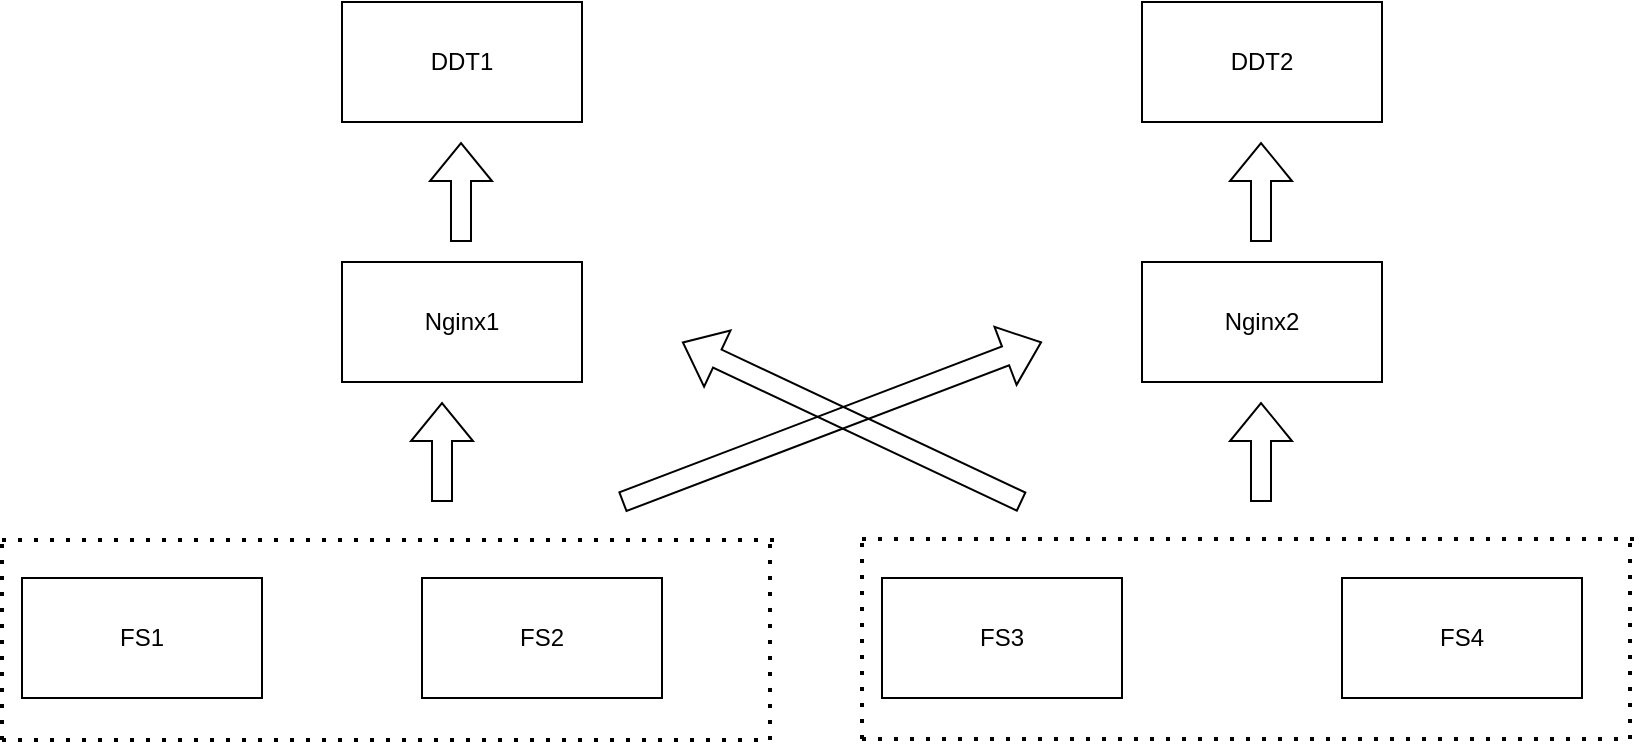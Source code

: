 <mxfile version="24.7.8">
  <diagram name="Page-1" id="uV0MO2vdJGIu-qZ7M7qc">
    <mxGraphModel dx="1050" dy="522" grid="1" gridSize="10" guides="1" tooltips="1" connect="1" arrows="1" fold="1" page="1" pageScale="1" pageWidth="850" pageHeight="1100" math="0" shadow="0">
      <root>
        <mxCell id="0" />
        <mxCell id="1" parent="0" />
        <mxCell id="waTlz56oQQh-r8g_81Fq-1" value="&lt;font style=&quot;vertical-align: inherit;&quot;&gt;&lt;font style=&quot;vertical-align: inherit;&quot;&gt;FS1&lt;/font&gt;&lt;/font&gt;" style="rounded=0;whiteSpace=wrap;html=1;" parent="1" vertex="1">
          <mxGeometry x="20" y="398" width="120" height="60" as="geometry" />
        </mxCell>
        <mxCell id="waTlz56oQQh-r8g_81Fq-3" value="&lt;font style=&quot;vertical-align: inherit;&quot;&gt;&lt;font style=&quot;vertical-align: inherit;&quot;&gt;FS2&lt;/font&gt;&lt;/font&gt;" style="rounded=0;whiteSpace=wrap;html=1;" parent="1" vertex="1">
          <mxGeometry x="220" y="398" width="120" height="60" as="geometry" />
        </mxCell>
        <mxCell id="waTlz56oQQh-r8g_81Fq-6" value="&lt;font style=&quot;vertical-align: inherit;&quot;&gt;&lt;font style=&quot;vertical-align: inherit;&quot;&gt;&lt;font style=&quot;vertical-align: inherit;&quot;&gt;&lt;font style=&quot;vertical-align: inherit;&quot;&gt;Nginx1&lt;/font&gt;&lt;/font&gt;&lt;/font&gt;&lt;/font&gt;" style="rounded=0;whiteSpace=wrap;html=1;" parent="1" vertex="1">
          <mxGeometry x="180" y="240" width="120" height="60" as="geometry" />
        </mxCell>
        <mxCell id="waTlz56oQQh-r8g_81Fq-7" value="&lt;font style=&quot;vertical-align: inherit;&quot;&gt;&lt;font style=&quot;vertical-align: inherit;&quot;&gt;Nginx2&lt;/font&gt;&lt;/font&gt;" style="rounded=0;whiteSpace=wrap;html=1;" parent="1" vertex="1">
          <mxGeometry x="580" y="240" width="120" height="60" as="geometry" />
        </mxCell>
        <mxCell id="waTlz56oQQh-r8g_81Fq-8" value="DDT1" style="rounded=0;whiteSpace=wrap;html=1;" parent="1" vertex="1">
          <mxGeometry x="180" y="110" width="120" height="60" as="geometry" />
        </mxCell>
        <mxCell id="waTlz56oQQh-r8g_81Fq-9" value="DDT2" style="rounded=0;whiteSpace=wrap;html=1;" parent="1" vertex="1">
          <mxGeometry x="580" y="110" width="120" height="60" as="geometry" />
        </mxCell>
        <mxCell id="waTlz56oQQh-r8g_81Fq-11" value="" style="shape=flexArrow;endArrow=classic;html=1;rounded=0;" parent="1" edge="1">
          <mxGeometry width="50" height="50" relative="1" as="geometry">
            <mxPoint x="239.5" y="230" as="sourcePoint" />
            <mxPoint x="239.5" y="180" as="targetPoint" />
          </mxGeometry>
        </mxCell>
        <mxCell id="waTlz56oQQh-r8g_81Fq-13" value="" style="shape=flexArrow;endArrow=classic;html=1;rounded=0;" parent="1" edge="1">
          <mxGeometry width="50" height="50" relative="1" as="geometry">
            <mxPoint x="639.5" y="230" as="sourcePoint" />
            <mxPoint x="639.5" y="180" as="targetPoint" />
          </mxGeometry>
        </mxCell>
        <mxCell id="waTlz56oQQh-r8g_81Fq-19" value="" style="shape=flexArrow;endArrow=classic;html=1;rounded=0;" parent="1" edge="1">
          <mxGeometry width="50" height="50" relative="1" as="geometry">
            <mxPoint x="320" y="360" as="sourcePoint" />
            <mxPoint x="530" y="280" as="targetPoint" />
          </mxGeometry>
        </mxCell>
        <mxCell id="waTlz56oQQh-r8g_81Fq-22" value="" style="endArrow=none;dashed=1;html=1;dashPattern=1 3;strokeWidth=2;rounded=0;" parent="1" edge="1">
          <mxGeometry width="50" height="50" relative="1" as="geometry">
            <mxPoint x="10" y="379" as="sourcePoint" />
            <mxPoint x="400" y="379" as="targetPoint" />
          </mxGeometry>
        </mxCell>
        <mxCell id="waTlz56oQQh-r8g_81Fq-23" value="" style="shape=flexArrow;endArrow=classic;html=1;rounded=0;" parent="1" edge="1">
          <mxGeometry width="50" height="50" relative="1" as="geometry">
            <mxPoint x="230" y="360" as="sourcePoint" />
            <mxPoint x="230" y="310" as="targetPoint" />
          </mxGeometry>
        </mxCell>
        <mxCell id="waTlz56oQQh-r8g_81Fq-25" value="" style="endArrow=none;dashed=1;html=1;dashPattern=1 3;strokeWidth=2;rounded=0;" parent="1" edge="1">
          <mxGeometry width="50" height="50" relative="1" as="geometry">
            <mxPoint x="10" y="479" as="sourcePoint" />
            <mxPoint x="10" y="379" as="targetPoint" />
          </mxGeometry>
        </mxCell>
        <mxCell id="waTlz56oQQh-r8g_81Fq-27" value="" style="endArrow=none;dashed=1;html=1;dashPattern=1 3;strokeWidth=2;rounded=0;" parent="1" edge="1">
          <mxGeometry width="50" height="50" relative="1" as="geometry">
            <mxPoint x="394" y="479" as="sourcePoint" />
            <mxPoint x="394" y="379" as="targetPoint" />
          </mxGeometry>
        </mxCell>
        <mxCell id="waTlz56oQQh-r8g_81Fq-28" value="" style="endArrow=none;dashed=1;html=1;dashPattern=1 3;strokeWidth=2;rounded=0;" parent="1" edge="1">
          <mxGeometry width="50" height="50" relative="1" as="geometry">
            <mxPoint x="10" y="479" as="sourcePoint" />
            <mxPoint x="390" y="479" as="targetPoint" />
          </mxGeometry>
        </mxCell>
        <mxCell id="waTlz56oQQh-r8g_81Fq-29" value="&lt;font style=&quot;vertical-align: inherit;&quot;&gt;&lt;font style=&quot;vertical-align: inherit;&quot;&gt;FS3&lt;/font&gt;&lt;/font&gt;" style="rounded=0;whiteSpace=wrap;html=1;" parent="1" vertex="1">
          <mxGeometry x="450" y="398" width="120" height="60" as="geometry" />
        </mxCell>
        <mxCell id="waTlz56oQQh-r8g_81Fq-30" value="&lt;font style=&quot;vertical-align: inherit;&quot;&gt;&lt;font style=&quot;vertical-align: inherit;&quot;&gt;FS4&lt;/font&gt;&lt;/font&gt;" style="rounded=0;whiteSpace=wrap;html=1;" parent="1" vertex="1">
          <mxGeometry x="680" y="398" width="120" height="60" as="geometry" />
        </mxCell>
        <mxCell id="waTlz56oQQh-r8g_81Fq-31" value="" style="endArrow=none;dashed=1;html=1;dashPattern=1 3;strokeWidth=2;rounded=0;" parent="1" edge="1">
          <mxGeometry width="50" height="50" relative="1" as="geometry">
            <mxPoint x="440" y="378.5" as="sourcePoint" />
            <mxPoint x="830" y="378.5" as="targetPoint" />
          </mxGeometry>
        </mxCell>
        <mxCell id="waTlz56oQQh-r8g_81Fq-32" value="" style="endArrow=none;dashed=1;html=1;dashPattern=1 3;strokeWidth=2;rounded=0;" parent="1" edge="1">
          <mxGeometry width="50" height="50" relative="1" as="geometry">
            <mxPoint x="440" y="478.5" as="sourcePoint" />
            <mxPoint x="440" y="378.5" as="targetPoint" />
          </mxGeometry>
        </mxCell>
        <mxCell id="waTlz56oQQh-r8g_81Fq-33" value="" style="endArrow=none;dashed=1;html=1;dashPattern=1 3;strokeWidth=2;rounded=0;" parent="1" edge="1">
          <mxGeometry width="50" height="50" relative="1" as="geometry">
            <mxPoint x="824" y="478.5" as="sourcePoint" />
            <mxPoint x="824" y="378.5" as="targetPoint" />
          </mxGeometry>
        </mxCell>
        <mxCell id="waTlz56oQQh-r8g_81Fq-34" value="" style="endArrow=none;dashed=1;html=1;dashPattern=1 3;strokeWidth=2;rounded=0;" parent="1" edge="1">
          <mxGeometry width="50" height="50" relative="1" as="geometry">
            <mxPoint x="440" y="478.5" as="sourcePoint" />
            <mxPoint x="820" y="478.5" as="targetPoint" />
          </mxGeometry>
        </mxCell>
        <mxCell id="waTlz56oQQh-r8g_81Fq-35" value="" style="shape=flexArrow;endArrow=classic;html=1;rounded=0;" parent="1" edge="1">
          <mxGeometry width="50" height="50" relative="1" as="geometry">
            <mxPoint x="520" y="360" as="sourcePoint" />
            <mxPoint x="350" y="280" as="targetPoint" />
          </mxGeometry>
        </mxCell>
        <mxCell id="waTlz56oQQh-r8g_81Fq-36" value="" style="shape=flexArrow;endArrow=classic;html=1;rounded=0;" parent="1" edge="1">
          <mxGeometry width="50" height="50" relative="1" as="geometry">
            <mxPoint x="639.5" y="360" as="sourcePoint" />
            <mxPoint x="639.5" y="310" as="targetPoint" />
          </mxGeometry>
        </mxCell>
      </root>
    </mxGraphModel>
  </diagram>
</mxfile>
